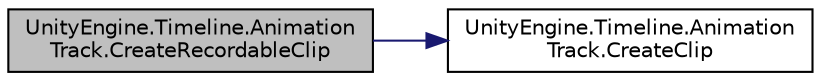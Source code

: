 digraph "UnityEngine.Timeline.AnimationTrack.CreateRecordableClip"
{
 // LATEX_PDF_SIZE
  edge [fontname="Helvetica",fontsize="10",labelfontname="Helvetica",labelfontsize="10"];
  node [fontname="Helvetica",fontsize="10",shape=record];
  rankdir="LR";
  Node1 [label="UnityEngine.Timeline.Animation\lTrack.CreateRecordableClip",height=0.2,width=0.4,color="black", fillcolor="grey75", style="filled", fontcolor="black",tooltip="Creates a TimelineClip, AnimationPlayableAsset and an AnimationClip. Use this clip to record in a tim..."];
  Node1 -> Node2 [color="midnightblue",fontsize="10",style="solid",fontname="Helvetica"];
  Node2 [label="UnityEngine.Timeline.Animation\lTrack.CreateClip",height=0.2,width=0.4,color="black", fillcolor="white", style="filled",URL="$class_unity_engine_1_1_timeline_1_1_animation_track.html#aefc9321cfccc75e488a4ea6cc7a8a9ae",tooltip="Creates a TimelineClip on this track that uses an AnimationClip."];
}
